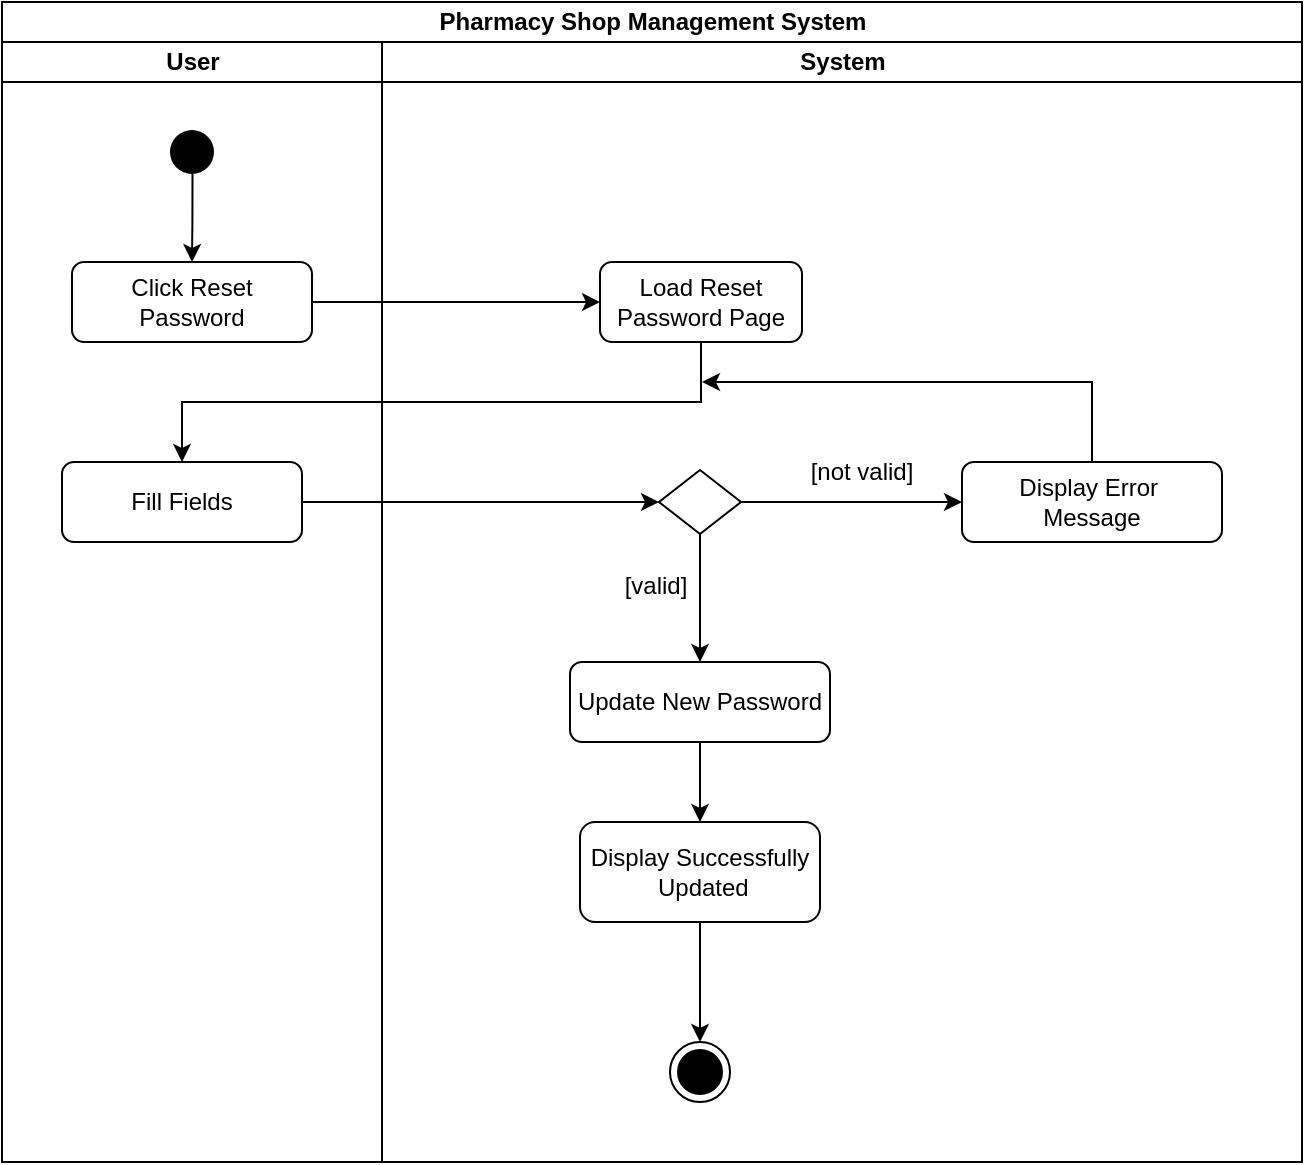 <mxfile version="21.8.2" type="device">
  <diagram name="Page-1" id="e7e014a7-5840-1c2e-5031-d8a46d1fe8dd">
    <mxGraphModel dx="1105" dy="562" grid="1" gridSize="10" guides="1" tooltips="1" connect="1" arrows="1" fold="1" page="1" pageScale="1" pageWidth="1169" pageHeight="826" background="none" math="0" shadow="0">
      <root>
        <mxCell id="0" />
        <mxCell id="1" parent="0" />
        <mxCell id="5HN4UKg1Xnu_4getq7X6-49" value="Pharmacy Shop Management System" style="swimlane;childLayout=stackLayout;resizeParent=1;resizeParentMax=0;startSize=20;html=1;" parent="1" vertex="1">
          <mxGeometry x="220" y="120" width="650" height="580" as="geometry" />
        </mxCell>
        <mxCell id="5HN4UKg1Xnu_4getq7X6-50" value="User" style="swimlane;startSize=20;html=1;" parent="5HN4UKg1Xnu_4getq7X6-49" vertex="1">
          <mxGeometry y="20" width="190" height="560" as="geometry" />
        </mxCell>
        <mxCell id="m1X64XVrmf0Yqg_bkQr0-19" style="edgeStyle=orthogonalEdgeStyle;rounded=0;orthogonalLoop=1;jettySize=auto;html=1;exitX=0.508;exitY=0.866;exitDx=0;exitDy=0;entryX=0.5;entryY=0;entryDx=0;entryDy=0;exitPerimeter=0;" edge="1" parent="5HN4UKg1Xnu_4getq7X6-50" source="5" target="m1X64XVrmf0Yqg_bkQr0-6">
          <mxGeometry relative="1" as="geometry" />
        </mxCell>
        <mxCell id="5" value="" style="ellipse;shape=startState;fillColor=#000000;strokeColor=none;" parent="5HN4UKg1Xnu_4getq7X6-50" vertex="1">
          <mxGeometry x="80" y="40" width="30" height="30" as="geometry" />
        </mxCell>
        <mxCell id="m1X64XVrmf0Yqg_bkQr0-6" value="Click Reset &lt;br&gt;Password" style="rounded=1;whiteSpace=wrap;html=1;" vertex="1" parent="5HN4UKg1Xnu_4getq7X6-50">
          <mxGeometry x="35" y="110" width="120" height="40" as="geometry" />
        </mxCell>
        <mxCell id="m1X64XVrmf0Yqg_bkQr0-8" value="Fill Fields" style="rounded=1;whiteSpace=wrap;html=1;" vertex="1" parent="5HN4UKg1Xnu_4getq7X6-50">
          <mxGeometry x="30" y="210" width="120" height="40" as="geometry" />
        </mxCell>
        <mxCell id="m1X64XVrmf0Yqg_bkQr0-10" style="edgeStyle=orthogonalEdgeStyle;rounded=0;orthogonalLoop=1;jettySize=auto;html=1;exitX=1;exitY=0.5;exitDx=0;exitDy=0;entryX=0;entryY=0.5;entryDx=0;entryDy=0;" edge="1" parent="5HN4UKg1Xnu_4getq7X6-49" source="m1X64XVrmf0Yqg_bkQr0-8" target="m1X64XVrmf0Yqg_bkQr0-9">
          <mxGeometry relative="1" as="geometry" />
        </mxCell>
        <mxCell id="m1X64XVrmf0Yqg_bkQr0-15" style="edgeStyle=orthogonalEdgeStyle;rounded=0;orthogonalLoop=1;jettySize=auto;html=1;exitX=1;exitY=0.5;exitDx=0;exitDy=0;" edge="1" parent="5HN4UKg1Xnu_4getq7X6-49" source="m1X64XVrmf0Yqg_bkQr0-6" target="m1X64XVrmf0Yqg_bkQr0-7">
          <mxGeometry relative="1" as="geometry" />
        </mxCell>
        <mxCell id="m1X64XVrmf0Yqg_bkQr0-16" style="edgeStyle=orthogonalEdgeStyle;rounded=0;orthogonalLoop=1;jettySize=auto;html=1;exitX=0.5;exitY=1;exitDx=0;exitDy=0;entryX=0.5;entryY=0;entryDx=0;entryDy=0;" edge="1" parent="5HN4UKg1Xnu_4getq7X6-49" source="m1X64XVrmf0Yqg_bkQr0-7" target="m1X64XVrmf0Yqg_bkQr0-8">
          <mxGeometry relative="1" as="geometry" />
        </mxCell>
        <mxCell id="5HN4UKg1Xnu_4getq7X6-51" value="System" style="swimlane;startSize=20;html=1;" parent="5HN4UKg1Xnu_4getq7X6-49" vertex="1">
          <mxGeometry x="190" y="20" width="460" height="560" as="geometry" />
        </mxCell>
        <mxCell id="5HN4UKg1Xnu_4getq7X6-67" value="" style="ellipse;html=1;shape=endState;fillColor=#000000;strokeColor=#000000;" parent="5HN4UKg1Xnu_4getq7X6-51" vertex="1">
          <mxGeometry x="144" y="500" width="30" height="30" as="geometry" />
        </mxCell>
        <mxCell id="m1X64XVrmf0Yqg_bkQr0-7" value="Load Reset &lt;br&gt;Password Page" style="rounded=1;whiteSpace=wrap;html=1;" vertex="1" parent="5HN4UKg1Xnu_4getq7X6-51">
          <mxGeometry x="109" y="110" width="101" height="40" as="geometry" />
        </mxCell>
        <mxCell id="m1X64XVrmf0Yqg_bkQr0-17" style="edgeStyle=orthogonalEdgeStyle;rounded=0;orthogonalLoop=1;jettySize=auto;html=1;exitX=1;exitY=0.5;exitDx=0;exitDy=0;" edge="1" parent="5HN4UKg1Xnu_4getq7X6-51" source="m1X64XVrmf0Yqg_bkQr0-9" target="m1X64XVrmf0Yqg_bkQr0-14">
          <mxGeometry relative="1" as="geometry" />
        </mxCell>
        <mxCell id="m1X64XVrmf0Yqg_bkQr0-21" style="edgeStyle=orthogonalEdgeStyle;rounded=0;orthogonalLoop=1;jettySize=auto;html=1;exitX=0.5;exitY=1;exitDx=0;exitDy=0;entryX=0.5;entryY=0;entryDx=0;entryDy=0;" edge="1" parent="5HN4UKg1Xnu_4getq7X6-51" source="m1X64XVrmf0Yqg_bkQr0-9" target="m1X64XVrmf0Yqg_bkQr0-20">
          <mxGeometry relative="1" as="geometry" />
        </mxCell>
        <mxCell id="m1X64XVrmf0Yqg_bkQr0-9" value="" style="rhombus;whiteSpace=wrap;html=1;" vertex="1" parent="5HN4UKg1Xnu_4getq7X6-51">
          <mxGeometry x="138.5" y="214" width="41" height="32" as="geometry" />
        </mxCell>
        <mxCell id="m1X64XVrmf0Yqg_bkQr0-12" value="[not valid]" style="text;html=1;strokeColor=none;fillColor=none;align=center;verticalAlign=middle;whiteSpace=wrap;rounded=0;" vertex="1" parent="5HN4UKg1Xnu_4getq7X6-51">
          <mxGeometry x="210" y="200" width="60" height="30" as="geometry" />
        </mxCell>
        <mxCell id="m1X64XVrmf0Yqg_bkQr0-13" value="[valid]" style="text;html=1;strokeColor=none;fillColor=none;align=center;verticalAlign=middle;whiteSpace=wrap;rounded=0;" vertex="1" parent="5HN4UKg1Xnu_4getq7X6-51">
          <mxGeometry x="107" y="257" width="60" height="30" as="geometry" />
        </mxCell>
        <mxCell id="m1X64XVrmf0Yqg_bkQr0-18" style="rounded=0;orthogonalLoop=1;jettySize=auto;html=1;exitX=0.5;exitY=0;exitDx=0;exitDy=0;" edge="1" parent="5HN4UKg1Xnu_4getq7X6-51" source="m1X64XVrmf0Yqg_bkQr0-14">
          <mxGeometry relative="1" as="geometry">
            <mxPoint x="160" y="170" as="targetPoint" />
            <Array as="points">
              <mxPoint x="355" y="170" />
            </Array>
          </mxGeometry>
        </mxCell>
        <mxCell id="m1X64XVrmf0Yqg_bkQr0-14" value="Display Error&amp;nbsp;&lt;br&gt;Message" style="rounded=1;whiteSpace=wrap;html=1;" vertex="1" parent="5HN4UKg1Xnu_4getq7X6-51">
          <mxGeometry x="290" y="210" width="130" height="40" as="geometry" />
        </mxCell>
        <mxCell id="m1X64XVrmf0Yqg_bkQr0-22" style="edgeStyle=orthogonalEdgeStyle;rounded=0;orthogonalLoop=1;jettySize=auto;html=1;exitX=0.5;exitY=1;exitDx=0;exitDy=0;entryX=0.5;entryY=0;entryDx=0;entryDy=0;" edge="1" parent="5HN4UKg1Xnu_4getq7X6-51" source="m1X64XVrmf0Yqg_bkQr0-20" target="5HN4UKg1Xnu_4getq7X6-53">
          <mxGeometry relative="1" as="geometry" />
        </mxCell>
        <mxCell id="m1X64XVrmf0Yqg_bkQr0-20" value="Update New Password" style="rounded=1;whiteSpace=wrap;html=1;" vertex="1" parent="5HN4UKg1Xnu_4getq7X6-51">
          <mxGeometry x="94" y="310" width="130" height="40" as="geometry" />
        </mxCell>
        <mxCell id="m1X64XVrmf0Yqg_bkQr0-23" style="rounded=0;orthogonalLoop=1;jettySize=auto;html=1;exitX=0.5;exitY=1;exitDx=0;exitDy=0;" edge="1" parent="5HN4UKg1Xnu_4getq7X6-51" source="5HN4UKg1Xnu_4getq7X6-53" target="5HN4UKg1Xnu_4getq7X6-67">
          <mxGeometry relative="1" as="geometry" />
        </mxCell>
        <mxCell id="5HN4UKg1Xnu_4getq7X6-53" value="Display Successfully&lt;br&gt;&amp;nbsp;Updated" style="rounded=1;whiteSpace=wrap;html=1;" parent="5HN4UKg1Xnu_4getq7X6-51" vertex="1">
          <mxGeometry x="99" y="390" width="120" height="50" as="geometry" />
        </mxCell>
      </root>
    </mxGraphModel>
  </diagram>
</mxfile>
